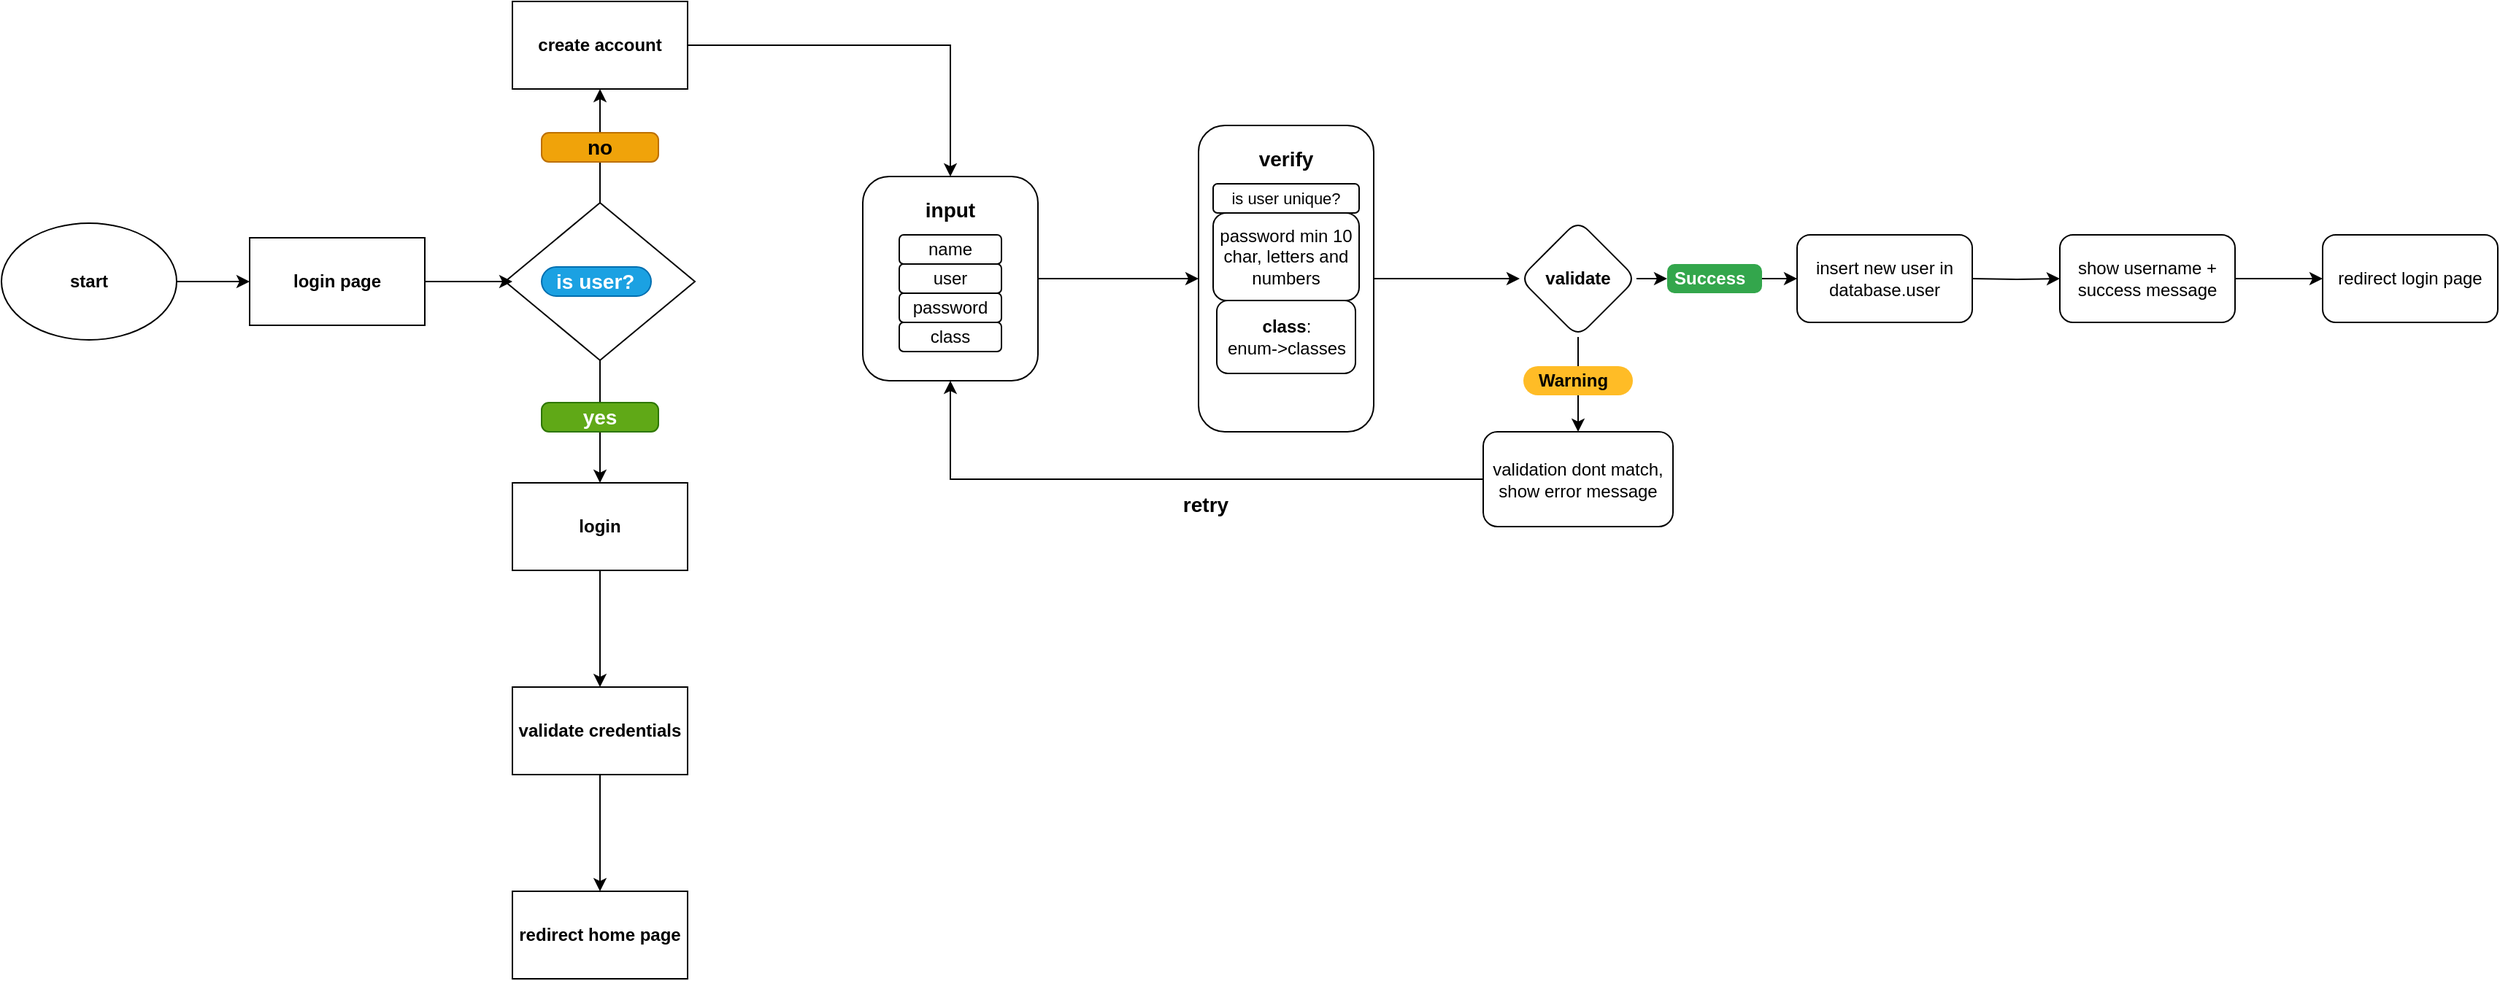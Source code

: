 <mxfile version="24.8.3">
  <diagram name="Página-1" id="POzB9wZ25K7DmBgVlYvR">
    <mxGraphModel dx="2595" dy="1584" grid="1" gridSize="10" guides="1" tooltips="1" connect="1" arrows="1" fold="1" page="1" pageScale="1" pageWidth="1169" pageHeight="827" math="0" shadow="0">
      <root>
        <mxCell id="0" />
        <mxCell id="1" parent="0" />
        <mxCell id="VtwWE4EHs3jnErMEF1sp-50" value="" style="edgeStyle=orthogonalEdgeStyle;rounded=0;orthogonalLoop=1;jettySize=auto;html=1;" edge="1" parent="1" source="OjHU_7YqH5emqKQTOrnb-13" target="VtwWE4EHs3jnErMEF1sp-49">
          <mxGeometry relative="1" as="geometry" />
        </mxCell>
        <mxCell id="OjHU_7YqH5emqKQTOrnb-13" value="start" style="ellipse;whiteSpace=wrap;html=1;fontStyle=1;fontFamily=Helvetica;" parent="1" vertex="1">
          <mxGeometry x="-350" y="62" width="120" height="80" as="geometry" />
        </mxCell>
        <mxCell id="VtwWE4EHs3jnErMEF1sp-9" value="" style="edgeStyle=orthogonalEdgeStyle;rounded=0;orthogonalLoop=1;jettySize=auto;html=1;fontFamily=Helvetica;" edge="1" parent="1" source="OjHU_7YqH5emqKQTOrnb-15" target="VtwWE4EHs3jnErMEF1sp-3">
          <mxGeometry relative="1" as="geometry" />
        </mxCell>
        <mxCell id="OjHU_7YqH5emqKQTOrnb-15" value="" style="rounded=1;whiteSpace=wrap;html=1;fontFamily=Helvetica;" parent="1" vertex="1">
          <mxGeometry x="240" y="30" width="120" height="140" as="geometry" />
        </mxCell>
        <mxCell id="OjHU_7YqH5emqKQTOrnb-17" value="name" style="rounded=1;whiteSpace=wrap;html=1;fontFamily=Helvetica;" parent="1" vertex="1">
          <mxGeometry x="265" y="70" width="70" height="20" as="geometry" />
        </mxCell>
        <mxCell id="OjHU_7YqH5emqKQTOrnb-18" value="user" style="rounded=1;whiteSpace=wrap;html=1;fontFamily=Helvetica;" parent="1" vertex="1">
          <mxGeometry x="265" y="90" width="70" height="20" as="geometry" />
        </mxCell>
        <mxCell id="OjHU_7YqH5emqKQTOrnb-19" value="password" style="rounded=1;whiteSpace=wrap;html=1;fontFamily=Helvetica;" parent="1" vertex="1">
          <mxGeometry x="265" y="110" width="70" height="20" as="geometry" />
        </mxCell>
        <mxCell id="OjHU_7YqH5emqKQTOrnb-24" value="class" style="rounded=1;whiteSpace=wrap;html=1;fontFamily=Helvetica;" parent="1" vertex="1">
          <mxGeometry x="265" y="130" width="70" height="20" as="geometry" />
        </mxCell>
        <mxCell id="OjHU_7YqH5emqKQTOrnb-25" value="&lt;font style=&quot;font-size: 14px;&quot;&gt;input&lt;/font&gt;" style="text;html=1;align=center;verticalAlign=middle;whiteSpace=wrap;rounded=0;fontStyle=1;fontSize=14;fontFamily=Helvetica;" parent="1" vertex="1">
          <mxGeometry x="270" y="38" width="60" height="30" as="geometry" />
        </mxCell>
        <mxCell id="VtwWE4EHs3jnErMEF1sp-15" value="" style="edgeStyle=orthogonalEdgeStyle;rounded=0;orthogonalLoop=1;jettySize=auto;html=1;fontFamily=Helvetica;" edge="1" parent="1" source="VtwWE4EHs3jnErMEF1sp-3" target="VtwWE4EHs3jnErMEF1sp-14">
          <mxGeometry relative="1" as="geometry" />
        </mxCell>
        <mxCell id="VtwWE4EHs3jnErMEF1sp-3" value="" style="rounded=1;whiteSpace=wrap;html=1;fontFamily=Helvetica;" vertex="1" parent="1">
          <mxGeometry x="470" y="-5" width="120" height="210" as="geometry" />
        </mxCell>
        <mxCell id="VtwWE4EHs3jnErMEF1sp-5" value="is user unique?" style="rounded=1;whiteSpace=wrap;html=1;fontSize=11;fontFamily=Helvetica;" vertex="1" parent="1">
          <mxGeometry x="480" y="35" width="100" height="20" as="geometry" />
        </mxCell>
        <mxCell id="VtwWE4EHs3jnErMEF1sp-6" value="password min 10 char, letters and numbers" style="rounded=1;whiteSpace=wrap;html=1;fontFamily=Helvetica;" vertex="1" parent="1">
          <mxGeometry x="480" y="55" width="100" height="60" as="geometry" />
        </mxCell>
        <mxCell id="VtwWE4EHs3jnErMEF1sp-8" value="&lt;font style=&quot;font-size: 14px;&quot;&gt;verify&lt;/font&gt;" style="text;html=1;align=center;verticalAlign=middle;whiteSpace=wrap;rounded=0;fontStyle=1;fontSize=14;fontFamily=Helvetica;" vertex="1" parent="1">
          <mxGeometry x="500" y="3" width="60" height="30" as="geometry" />
        </mxCell>
        <mxCell id="VtwWE4EHs3jnErMEF1sp-13" value="&lt;b&gt;class&lt;/b&gt;: &lt;br&gt;enum-&amp;gt;classes" style="rounded=1;whiteSpace=wrap;html=1;fontFamily=Helvetica;" vertex="1" parent="1">
          <mxGeometry x="482.5" y="115" width="95" height="50" as="geometry" />
        </mxCell>
        <mxCell id="VtwWE4EHs3jnErMEF1sp-17" value="" style="edgeStyle=orthogonalEdgeStyle;rounded=0;orthogonalLoop=1;jettySize=auto;html=1;fontFamily=Helvetica;" edge="1" parent="1" source="VtwWE4EHs3jnErMEF1sp-18" target="VtwWE4EHs3jnErMEF1sp-16">
          <mxGeometry relative="1" as="geometry" />
        </mxCell>
        <mxCell id="VtwWE4EHs3jnErMEF1sp-28" value="" style="edgeStyle=orthogonalEdgeStyle;rounded=0;orthogonalLoop=1;jettySize=auto;html=1;" edge="1" parent="1" source="VtwWE4EHs3jnErMEF1sp-14" target="VtwWE4EHs3jnErMEF1sp-18">
          <mxGeometry relative="1" as="geometry" />
        </mxCell>
        <mxCell id="VtwWE4EHs3jnErMEF1sp-29" value="" style="edgeStyle=orthogonalEdgeStyle;rounded=0;orthogonalLoop=1;jettySize=auto;html=1;" edge="1" parent="1" source="VtwWE4EHs3jnErMEF1sp-14" target="VtwWE4EHs3jnErMEF1sp-19">
          <mxGeometry relative="1" as="geometry" />
        </mxCell>
        <mxCell id="VtwWE4EHs3jnErMEF1sp-14" value="validate" style="rhombus;whiteSpace=wrap;html=1;rounded=1;fontFamily=Helvetica;fontStyle=1" vertex="1" parent="1">
          <mxGeometry x="690" y="60" width="80" height="80" as="geometry" />
        </mxCell>
        <mxCell id="VtwWE4EHs3jnErMEF1sp-23" value="" style="edgeStyle=orthogonalEdgeStyle;rounded=0;orthogonalLoop=1;jettySize=auto;html=1;fontFamily=Helvetica;" edge="1" parent="1" target="VtwWE4EHs3jnErMEF1sp-22">
          <mxGeometry relative="1" as="geometry">
            <mxPoint x="1000" y="100" as="sourcePoint" />
          </mxGeometry>
        </mxCell>
        <mxCell id="VtwWE4EHs3jnErMEF1sp-16" value="insert new user in database.user" style="whiteSpace=wrap;html=1;rounded=1;fontFamily=Helvetica;" vertex="1" parent="1">
          <mxGeometry x="880" y="70" width="120" height="60" as="geometry" />
        </mxCell>
        <mxCell id="VtwWE4EHs3jnErMEF1sp-24" style="edgeStyle=orthogonalEdgeStyle;rounded=0;orthogonalLoop=1;jettySize=auto;html=1;entryX=0.5;entryY=1;entryDx=0;entryDy=0;fontFamily=Helvetica;" edge="1" parent="1" source="VtwWE4EHs3jnErMEF1sp-19" target="OjHU_7YqH5emqKQTOrnb-15">
          <mxGeometry relative="1" as="geometry" />
        </mxCell>
        <mxCell id="VtwWE4EHs3jnErMEF1sp-19" value="validation dont match, show error message" style="whiteSpace=wrap;html=1;rounded=1;fontFamily=Helvetica;" vertex="1" parent="1">
          <mxGeometry x="665" y="205" width="130" height="65" as="geometry" />
        </mxCell>
        <mxCell id="VtwWE4EHs3jnErMEF1sp-21" value="Warning" style="rounded=1;whiteSpace=wrap;html=1;arcSize=50;strokeColor=none;strokeWidth=1;fillColor=#FFBC26;fontColor=#000000;whiteSpace=wrap;align=left;verticalAlign=middle;spacingLeft=0;fontStyle=1;fontSize=12;spacing=10;fontFamily=Helvetica;" vertex="1" parent="1">
          <mxGeometry x="692.5" y="160" width="75" height="20" as="geometry" />
        </mxCell>
        <mxCell id="VtwWE4EHs3jnErMEF1sp-31" value="" style="edgeStyle=orthogonalEdgeStyle;rounded=0;orthogonalLoop=1;jettySize=auto;html=1;" edge="1" parent="1" source="VtwWE4EHs3jnErMEF1sp-22" target="VtwWE4EHs3jnErMEF1sp-30">
          <mxGeometry relative="1" as="geometry" />
        </mxCell>
        <mxCell id="VtwWE4EHs3jnErMEF1sp-22" value="show username + success message" style="whiteSpace=wrap;html=1;rounded=1;fontFamily=Helvetica;" vertex="1" parent="1">
          <mxGeometry x="1060" y="70" width="120" height="60" as="geometry" />
        </mxCell>
        <mxCell id="VtwWE4EHs3jnErMEF1sp-25" value="retry" style="text;html=1;align=center;verticalAlign=middle;whiteSpace=wrap;rounded=0;fontSize=14;fontStyle=1;fontFamily=Helvetica;" vertex="1" parent="1">
          <mxGeometry x="440" y="240" width="70" height="30" as="geometry" />
        </mxCell>
        <mxCell id="VtwWE4EHs3jnErMEF1sp-18" value="Success" style="html=1;shadow=0;dashed=0;shape=mxgraph.bootstrap.rrect;rSize=5;strokeColor=none;strokeWidth=1;fillColor=#33A64C;fontColor=#FFFFFF;whiteSpace=wrap;align=left;verticalAlign=middle;spacingLeft=0;fontStyle=1;fontSize=12;spacing=5;fontFamily=Helvetica;" vertex="1" parent="1">
          <mxGeometry x="791" y="90" width="65" height="20" as="geometry" />
        </mxCell>
        <mxCell id="VtwWE4EHs3jnErMEF1sp-30" value="redirect login page" style="whiteSpace=wrap;html=1;rounded=1;fontFamily=Helvetica;" vertex="1" parent="1">
          <mxGeometry x="1240" y="70" width="120" height="60" as="geometry" />
        </mxCell>
        <mxCell id="VtwWE4EHs3jnErMEF1sp-37" style="edgeStyle=orthogonalEdgeStyle;rounded=0;orthogonalLoop=1;jettySize=auto;html=1;exitX=1;exitY=0.5;exitDx=0;exitDy=0;entryX=0.5;entryY=0;entryDx=0;entryDy=0;" edge="1" parent="1" source="VtwWE4EHs3jnErMEF1sp-32" target="OjHU_7YqH5emqKQTOrnb-15">
          <mxGeometry relative="1" as="geometry" />
        </mxCell>
        <mxCell id="VtwWE4EHs3jnErMEF1sp-32" value="create account" style="whiteSpace=wrap;html=1;fontStyle=1;" vertex="1" parent="1">
          <mxGeometry y="-90" width="120" height="60" as="geometry" />
        </mxCell>
        <mxCell id="VtwWE4EHs3jnErMEF1sp-39" style="edgeStyle=orthogonalEdgeStyle;rounded=0;orthogonalLoop=1;jettySize=auto;html=1;exitX=0.5;exitY=1;exitDx=0;exitDy=0;entryX=0.5;entryY=0;entryDx=0;entryDy=0;" edge="1" parent="1" source="VtwWE4EHs3jnErMEF1sp-34" target="VtwWE4EHs3jnErMEF1sp-36">
          <mxGeometry relative="1" as="geometry" />
        </mxCell>
        <mxCell id="VtwWE4EHs3jnErMEF1sp-44" style="edgeStyle=orthogonalEdgeStyle;rounded=0;orthogonalLoop=1;jettySize=auto;html=1;exitX=0.5;exitY=0;exitDx=0;exitDy=0;entryX=0.5;entryY=1;entryDx=0;entryDy=0;" edge="1" parent="1" source="VtwWE4EHs3jnErMEF1sp-34" target="VtwWE4EHs3jnErMEF1sp-32">
          <mxGeometry relative="1" as="geometry" />
        </mxCell>
        <mxCell id="VtwWE4EHs3jnErMEF1sp-34" value="" style="rhombus;whiteSpace=wrap;html=1;fontStyle=1;" vertex="1" parent="1">
          <mxGeometry x="-5" y="48" width="130" height="108" as="geometry" />
        </mxCell>
        <mxCell id="VtwWE4EHs3jnErMEF1sp-46" value="" style="edgeStyle=orthogonalEdgeStyle;rounded=0;orthogonalLoop=1;jettySize=auto;html=1;" edge="1" parent="1" source="VtwWE4EHs3jnErMEF1sp-36" target="VtwWE4EHs3jnErMEF1sp-45">
          <mxGeometry relative="1" as="geometry" />
        </mxCell>
        <mxCell id="VtwWE4EHs3jnErMEF1sp-36" value="login" style="whiteSpace=wrap;html=1;fontStyle=1;" vertex="1" parent="1">
          <mxGeometry y="240" width="120" height="60" as="geometry" />
        </mxCell>
        <mxCell id="VtwWE4EHs3jnErMEF1sp-40" value="is user?" style="rounded=1;whiteSpace=wrap;html=1;arcSize=50;strokeColor=#006EAF;strokeWidth=1;fillColor=#1ba1e2;fontColor=#ffffff;whiteSpace=wrap;align=left;verticalAlign=middle;spacingLeft=0;fontStyle=1;fontSize=14;spacing=10;" vertex="1" parent="1">
          <mxGeometry x="20" y="92" width="75" height="20" as="geometry" />
        </mxCell>
        <mxCell id="VtwWE4EHs3jnErMEF1sp-41" value="no" style="html=1;shadow=0;dashed=0;shape=mxgraph.bootstrap.rrect;rSize=5;strokeColor=#BD7000;strokeWidth=1;fillColor=#f0a30a;whiteSpace=wrap;align=center;verticalAlign=middle;spacingLeft=0;fontStyle=1;fontSize=14;spacing=5;fontColor=#000000;" vertex="1" parent="1">
          <mxGeometry x="20" width="80" height="20" as="geometry" />
        </mxCell>
        <mxCell id="VtwWE4EHs3jnErMEF1sp-43" value="yes" style="html=1;shadow=0;dashed=0;shape=mxgraph.bootstrap.rrect;rSize=5;strokeColor=#2D7600;strokeWidth=1;fillColor=#60a917;fontColor=#ffffff;whiteSpace=wrap;align=center;verticalAlign=middle;spacingLeft=0;fontStyle=1;fontSize=14;spacing=5;" vertex="1" parent="1">
          <mxGeometry x="20" y="185" width="80" height="20" as="geometry" />
        </mxCell>
        <mxCell id="VtwWE4EHs3jnErMEF1sp-48" value="" style="edgeStyle=orthogonalEdgeStyle;rounded=0;orthogonalLoop=1;jettySize=auto;html=1;" edge="1" parent="1" source="VtwWE4EHs3jnErMEF1sp-45" target="VtwWE4EHs3jnErMEF1sp-47">
          <mxGeometry relative="1" as="geometry" />
        </mxCell>
        <mxCell id="VtwWE4EHs3jnErMEF1sp-45" value="validate credentials" style="whiteSpace=wrap;html=1;fontStyle=1;" vertex="1" parent="1">
          <mxGeometry y="380" width="120" height="60" as="geometry" />
        </mxCell>
        <mxCell id="VtwWE4EHs3jnErMEF1sp-47" value="redirect home page" style="whiteSpace=wrap;html=1;fontStyle=1;" vertex="1" parent="1">
          <mxGeometry y="520" width="120" height="60" as="geometry" />
        </mxCell>
        <mxCell id="VtwWE4EHs3jnErMEF1sp-51" value="" style="edgeStyle=orthogonalEdgeStyle;rounded=0;orthogonalLoop=1;jettySize=auto;html=1;" edge="1" parent="1" source="VtwWE4EHs3jnErMEF1sp-49">
          <mxGeometry relative="1" as="geometry">
            <mxPoint y="102" as="targetPoint" />
          </mxGeometry>
        </mxCell>
        <mxCell id="VtwWE4EHs3jnErMEF1sp-49" value="login page" style="whiteSpace=wrap;html=1;fontStyle=1;" vertex="1" parent="1">
          <mxGeometry x="-180" y="72" width="120" height="60" as="geometry" />
        </mxCell>
      </root>
    </mxGraphModel>
  </diagram>
</mxfile>
